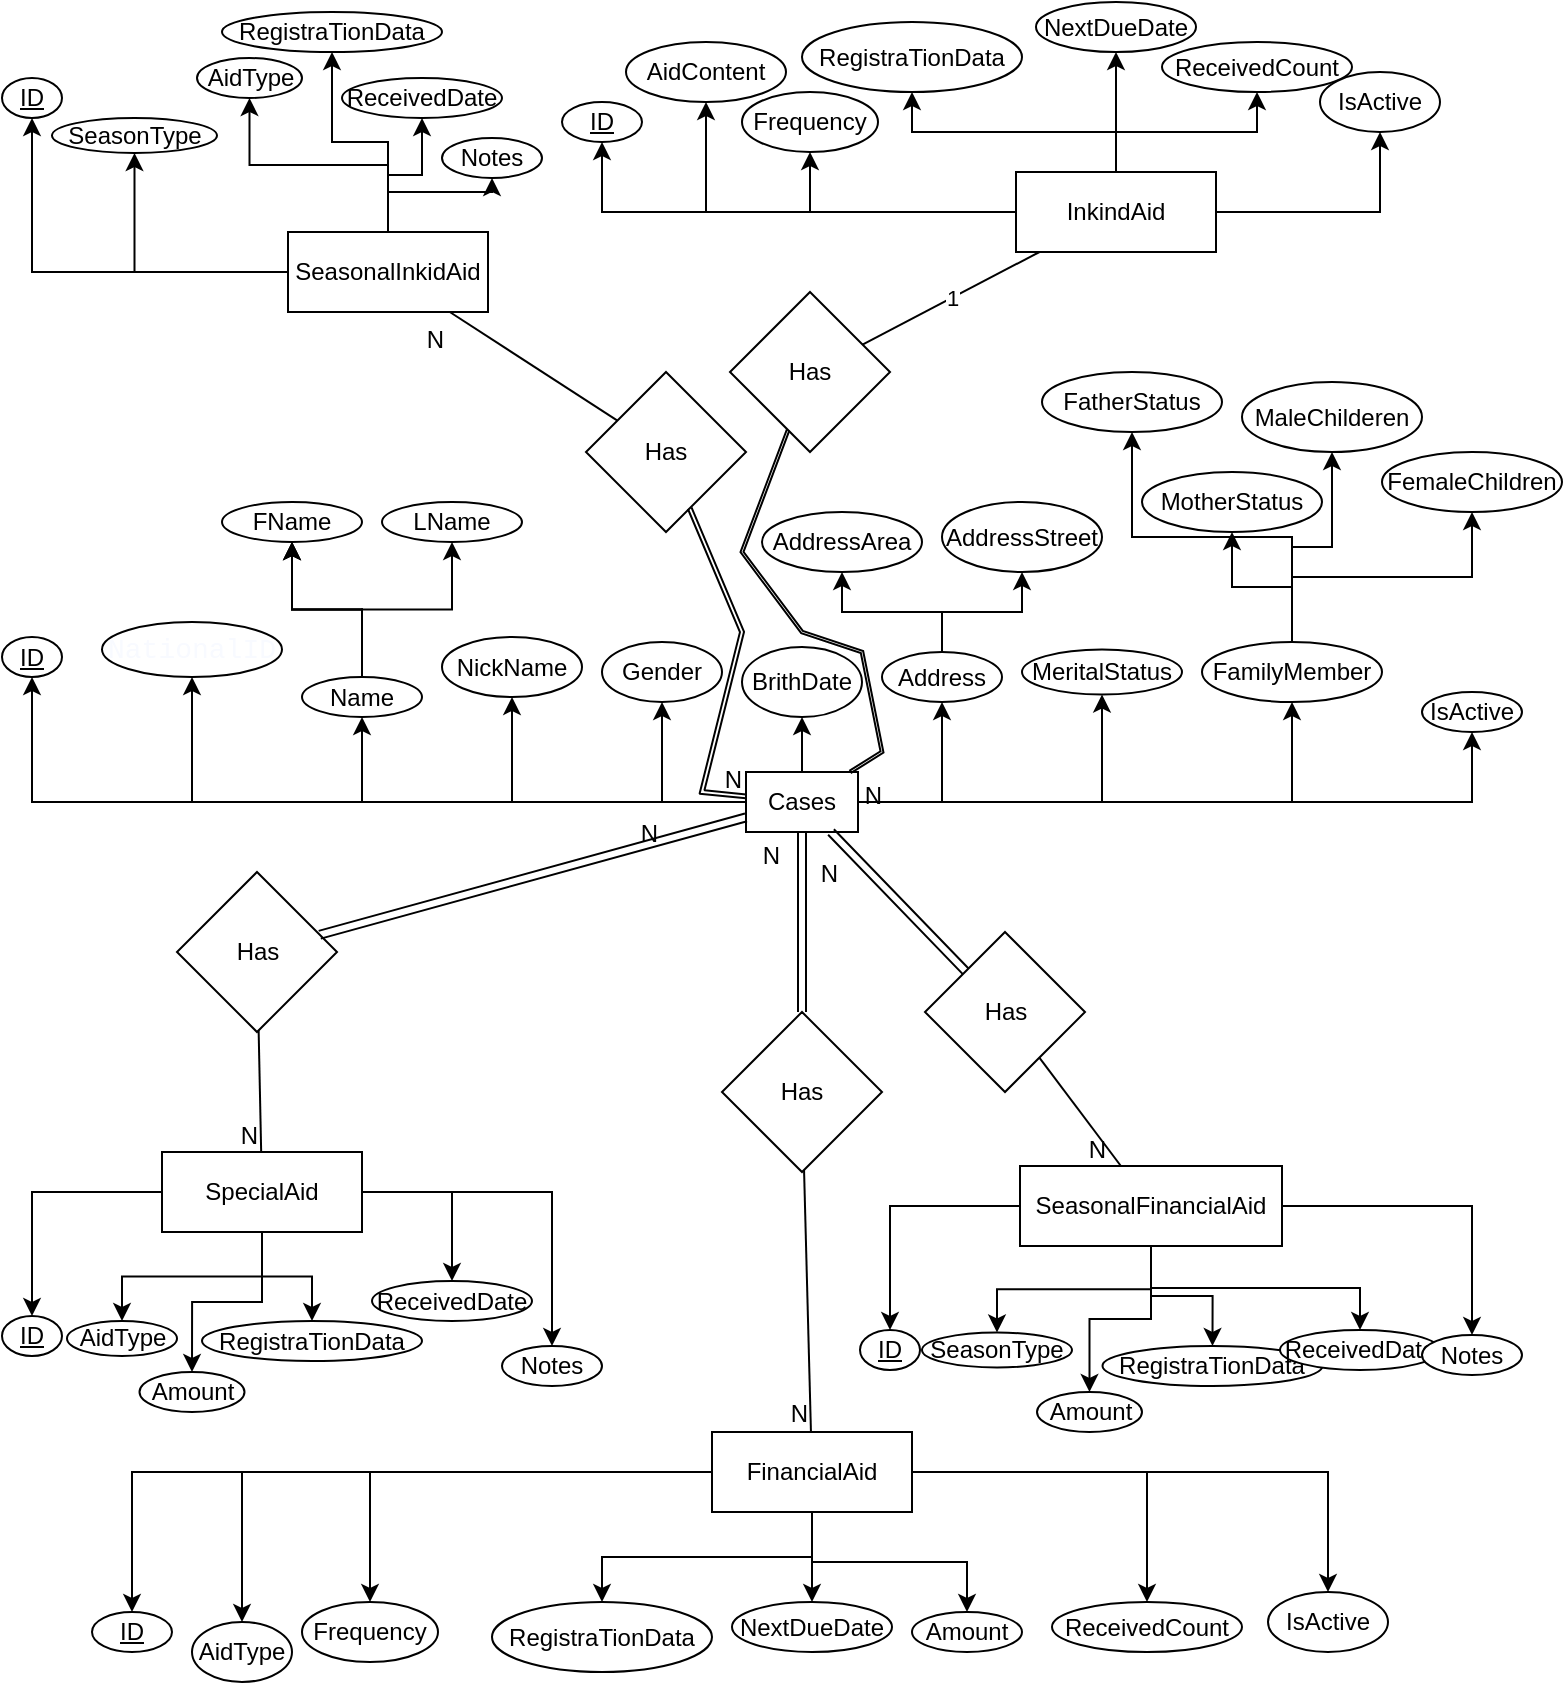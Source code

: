 <mxfile version="26.0.4">
  <diagram name="Page-1" id="your-diagram-id">
    <mxGraphModel dx="1434" dy="1004" grid="1" gridSize="10" guides="1" tooltips="1" connect="1" arrows="1" fold="1" page="1" pageScale="1" pageWidth="827" pageHeight="1169" math="0" shadow="0">
      <root>
        <mxCell id="0" />
        <mxCell id="1" parent="0" />
        <mxCell id="GWlqCkTJO8TFrTIhKG0h-7" value="" style="edgeStyle=orthogonalEdgeStyle;rounded=0;orthogonalLoop=1;jettySize=auto;html=1;" parent="1" source="GWlqCkTJO8TFrTIhKG0h-1" target="GWlqCkTJO8TFrTIhKG0h-6" edge="1">
          <mxGeometry relative="1" as="geometry" />
        </mxCell>
        <mxCell id="GWlqCkTJO8TFrTIhKG0h-9" value="" style="edgeStyle=orthogonalEdgeStyle;rounded=0;orthogonalLoop=1;jettySize=auto;html=1;" parent="1" source="GWlqCkTJO8TFrTIhKG0h-1" target="GWlqCkTJO8TFrTIhKG0h-8" edge="1">
          <mxGeometry relative="1" as="geometry" />
        </mxCell>
        <mxCell id="GWlqCkTJO8TFrTIhKG0h-11" value="" style="edgeStyle=orthogonalEdgeStyle;rounded=0;orthogonalLoop=1;jettySize=auto;html=1;" parent="1" source="GWlqCkTJO8TFrTIhKG0h-1" target="GWlqCkTJO8TFrTIhKG0h-10" edge="1">
          <mxGeometry relative="1" as="geometry" />
        </mxCell>
        <mxCell id="GWlqCkTJO8TFrTIhKG0h-23" value="" style="edgeStyle=orthogonalEdgeStyle;rounded=0;orthogonalLoop=1;jettySize=auto;html=1;" parent="1" source="GWlqCkTJO8TFrTIhKG0h-1" target="GWlqCkTJO8TFrTIhKG0h-22" edge="1">
          <mxGeometry relative="1" as="geometry" />
        </mxCell>
        <mxCell id="GWlqCkTJO8TFrTIhKG0h-25" value="" style="edgeStyle=orthogonalEdgeStyle;rounded=0;orthogonalLoop=1;jettySize=auto;html=1;" parent="1" source="GWlqCkTJO8TFrTIhKG0h-1" target="GWlqCkTJO8TFrTIhKG0h-24" edge="1">
          <mxGeometry relative="1" as="geometry" />
        </mxCell>
        <mxCell id="GWlqCkTJO8TFrTIhKG0h-27" value="" style="edgeStyle=orthogonalEdgeStyle;rounded=0;orthogonalLoop=1;jettySize=auto;html=1;" parent="1" source="GWlqCkTJO8TFrTIhKG0h-1" target="GWlqCkTJO8TFrTIhKG0h-26" edge="1">
          <mxGeometry relative="1" as="geometry" />
        </mxCell>
        <mxCell id="GWlqCkTJO8TFrTIhKG0h-29" value="" style="edgeStyle=orthogonalEdgeStyle;rounded=0;orthogonalLoop=1;jettySize=auto;html=1;" parent="1" source="GWlqCkTJO8TFrTIhKG0h-1" target="GWlqCkTJO8TFrTIhKG0h-28" edge="1">
          <mxGeometry relative="1" as="geometry" />
        </mxCell>
        <mxCell id="GWlqCkTJO8TFrTIhKG0h-35" value="" style="edgeStyle=orthogonalEdgeStyle;rounded=0;orthogonalLoop=1;jettySize=auto;html=1;" parent="1" source="GWlqCkTJO8TFrTIhKG0h-1" target="GWlqCkTJO8TFrTIhKG0h-34" edge="1">
          <mxGeometry relative="1" as="geometry" />
        </mxCell>
        <mxCell id="GWlqCkTJO8TFrTIhKG0h-37" value="" style="edgeStyle=orthogonalEdgeStyle;rounded=0;orthogonalLoop=1;jettySize=auto;html=1;" parent="1" source="GWlqCkTJO8TFrTIhKG0h-1" target="GWlqCkTJO8TFrTIhKG0h-36" edge="1">
          <mxGeometry relative="1" as="geometry" />
        </mxCell>
        <mxCell id="GWlqCkTJO8TFrTIhKG0h-47" value="" style="edgeStyle=orthogonalEdgeStyle;rounded=0;orthogonalLoop=1;jettySize=auto;html=1;" parent="1" source="GWlqCkTJO8TFrTIhKG0h-1" target="GWlqCkTJO8TFrTIhKG0h-46" edge="1">
          <mxGeometry relative="1" as="geometry" />
        </mxCell>
        <mxCell id="GWlqCkTJO8TFrTIhKG0h-1" value="Cases" style="rounded=0;whiteSpace=wrap;html=1;" parent="1" vertex="1">
          <mxGeometry x="382" y="600" width="56" height="30" as="geometry" />
        </mxCell>
        <mxCell id="GWlqCkTJO8TFrTIhKG0h-6" value="&lt;u&gt;ID&lt;/u&gt;" style="ellipse;whiteSpace=wrap;html=1;rounded=0;rotation=0;" parent="1" vertex="1">
          <mxGeometry x="10" y="532.5" width="30" height="20" as="geometry" />
        </mxCell>
        <mxCell id="GWlqCkTJO8TFrTIhKG0h-8" value="&lt;span style=&quot;color: rgb(248, 250, 255); font-family: Menlo, &amp;quot;Roboto Mono&amp;quot;, &amp;quot;Courier New&amp;quot;, Courier, monospace, Inter, sans-serif; font-size: 14.002px; text-align: left;&quot;&gt;NationalID&lt;/span&gt;" style="ellipse;whiteSpace=wrap;html=1;rounded=0;" parent="1" vertex="1">
          <mxGeometry x="60" y="525" width="90" height="27.5" as="geometry" />
        </mxCell>
        <mxCell id="GWlqCkTJO8TFrTIhKG0h-17" value="" style="edgeStyle=orthogonalEdgeStyle;rounded=0;orthogonalLoop=1;jettySize=auto;html=1;" parent="1" source="GWlqCkTJO8TFrTIhKG0h-10" target="GWlqCkTJO8TFrTIhKG0h-16" edge="1">
          <mxGeometry relative="1" as="geometry" />
        </mxCell>
        <mxCell id="GWlqCkTJO8TFrTIhKG0h-18" value="" style="edgeStyle=orthogonalEdgeStyle;rounded=0;orthogonalLoop=1;jettySize=auto;html=1;" parent="1" source="GWlqCkTJO8TFrTIhKG0h-10" target="GWlqCkTJO8TFrTIhKG0h-16" edge="1">
          <mxGeometry relative="1" as="geometry" />
        </mxCell>
        <mxCell id="GWlqCkTJO8TFrTIhKG0h-19" value="" style="edgeStyle=orthogonalEdgeStyle;rounded=0;orthogonalLoop=1;jettySize=auto;html=1;" parent="1" source="GWlqCkTJO8TFrTIhKG0h-10" target="GWlqCkTJO8TFrTIhKG0h-16" edge="1">
          <mxGeometry relative="1" as="geometry" />
        </mxCell>
        <mxCell id="GWlqCkTJO8TFrTIhKG0h-21" value="" style="edgeStyle=orthogonalEdgeStyle;rounded=0;orthogonalLoop=1;jettySize=auto;html=1;" parent="1" source="GWlqCkTJO8TFrTIhKG0h-10" target="GWlqCkTJO8TFrTIhKG0h-20" edge="1">
          <mxGeometry relative="1" as="geometry" />
        </mxCell>
        <mxCell id="GWlqCkTJO8TFrTIhKG0h-10" value="Name" style="ellipse;whiteSpace=wrap;html=1;rounded=0;" parent="1" vertex="1">
          <mxGeometry x="160" y="552.5" width="60" height="20" as="geometry" />
        </mxCell>
        <mxCell id="GWlqCkTJO8TFrTIhKG0h-16" value="FName" style="ellipse;whiteSpace=wrap;html=1;rounded=0;" parent="1" vertex="1">
          <mxGeometry x="120" y="465" width="70" height="20" as="geometry" />
        </mxCell>
        <mxCell id="GWlqCkTJO8TFrTIhKG0h-20" value="LName" style="ellipse;whiteSpace=wrap;html=1;rounded=0;" parent="1" vertex="1">
          <mxGeometry x="200" y="465" width="70" height="20" as="geometry" />
        </mxCell>
        <mxCell id="GWlqCkTJO8TFrTIhKG0h-22" value="NickName" style="ellipse;whiteSpace=wrap;html=1;rounded=0;" parent="1" vertex="1">
          <mxGeometry x="230" y="532.5" width="70" height="30" as="geometry" />
        </mxCell>
        <mxCell id="GWlqCkTJO8TFrTIhKG0h-24" value="Gender" style="ellipse;whiteSpace=wrap;html=1;rounded=0;" parent="1" vertex="1">
          <mxGeometry x="310" y="535" width="60" height="30" as="geometry" />
        </mxCell>
        <mxCell id="GWlqCkTJO8TFrTIhKG0h-26" value="BrithDate" style="ellipse;whiteSpace=wrap;html=1;rounded=0;" parent="1" vertex="1">
          <mxGeometry x="380" y="537.5" width="60" height="35" as="geometry" />
        </mxCell>
        <mxCell id="GWlqCkTJO8TFrTIhKG0h-31" value="" style="edgeStyle=orthogonalEdgeStyle;rounded=0;orthogonalLoop=1;jettySize=auto;html=1;" parent="1" source="GWlqCkTJO8TFrTIhKG0h-28" target="GWlqCkTJO8TFrTIhKG0h-30" edge="1">
          <mxGeometry relative="1" as="geometry" />
        </mxCell>
        <mxCell id="GWlqCkTJO8TFrTIhKG0h-33" value="" style="edgeStyle=orthogonalEdgeStyle;rounded=0;orthogonalLoop=1;jettySize=auto;html=1;" parent="1" source="GWlqCkTJO8TFrTIhKG0h-28" target="GWlqCkTJO8TFrTIhKG0h-32" edge="1">
          <mxGeometry relative="1" as="geometry" />
        </mxCell>
        <mxCell id="GWlqCkTJO8TFrTIhKG0h-28" value="Address" style="ellipse;whiteSpace=wrap;html=1;rounded=0;" parent="1" vertex="1">
          <mxGeometry x="450" y="540" width="60" height="25" as="geometry" />
        </mxCell>
        <mxCell id="GWlqCkTJO8TFrTIhKG0h-30" value="AddressArea" style="ellipse;whiteSpace=wrap;html=1;rounded=0;" parent="1" vertex="1">
          <mxGeometry x="390" y="470" width="80" height="30" as="geometry" />
        </mxCell>
        <mxCell id="GWlqCkTJO8TFrTIhKG0h-32" value="AddressStreet" style="ellipse;whiteSpace=wrap;html=1;rounded=0;" parent="1" vertex="1">
          <mxGeometry x="480" y="465" width="80" height="35" as="geometry" />
        </mxCell>
        <mxCell id="GWlqCkTJO8TFrTIhKG0h-34" value="MeritalStatus" style="ellipse;whiteSpace=wrap;html=1;rounded=0;" parent="1" vertex="1">
          <mxGeometry x="520" y="538.75" width="80" height="22.5" as="geometry" />
        </mxCell>
        <mxCell id="GWlqCkTJO8TFrTIhKG0h-39" value="" style="edgeStyle=orthogonalEdgeStyle;rounded=0;orthogonalLoop=1;jettySize=auto;html=1;" parent="1" source="GWlqCkTJO8TFrTIhKG0h-36" target="GWlqCkTJO8TFrTIhKG0h-38" edge="1">
          <mxGeometry relative="1" as="geometry" />
        </mxCell>
        <mxCell id="GWlqCkTJO8TFrTIhKG0h-41" value="" style="edgeStyle=orthogonalEdgeStyle;rounded=0;orthogonalLoop=1;jettySize=auto;html=1;" parent="1" source="GWlqCkTJO8TFrTIhKG0h-36" target="GWlqCkTJO8TFrTIhKG0h-40" edge="1">
          <mxGeometry relative="1" as="geometry" />
        </mxCell>
        <mxCell id="GWlqCkTJO8TFrTIhKG0h-43" value="" style="edgeStyle=orthogonalEdgeStyle;rounded=0;orthogonalLoop=1;jettySize=auto;html=1;" parent="1" source="GWlqCkTJO8TFrTIhKG0h-36" target="GWlqCkTJO8TFrTIhKG0h-42" edge="1">
          <mxGeometry relative="1" as="geometry" />
        </mxCell>
        <mxCell id="GWlqCkTJO8TFrTIhKG0h-45" value="" style="edgeStyle=orthogonalEdgeStyle;rounded=0;orthogonalLoop=1;jettySize=auto;html=1;" parent="1" source="GWlqCkTJO8TFrTIhKG0h-36" target="GWlqCkTJO8TFrTIhKG0h-44" edge="1">
          <mxGeometry relative="1" as="geometry" />
        </mxCell>
        <mxCell id="GWlqCkTJO8TFrTIhKG0h-36" value="FamilyMember" style="ellipse;whiteSpace=wrap;html=1;rounded=0;" parent="1" vertex="1">
          <mxGeometry x="610" y="535" width="90" height="30" as="geometry" />
        </mxCell>
        <mxCell id="GWlqCkTJO8TFrTIhKG0h-38" value="FatherStatus" style="ellipse;whiteSpace=wrap;html=1;rounded=0;" parent="1" vertex="1">
          <mxGeometry x="530" y="400" width="90" height="30" as="geometry" />
        </mxCell>
        <mxCell id="GWlqCkTJO8TFrTIhKG0h-40" value="MotherStatus" style="ellipse;whiteSpace=wrap;html=1;rounded=0;" parent="1" vertex="1">
          <mxGeometry x="580" y="450" width="90" height="30" as="geometry" />
        </mxCell>
        <mxCell id="GWlqCkTJO8TFrTIhKG0h-42" value="MaleChilderen" style="ellipse;whiteSpace=wrap;html=1;rounded=0;" parent="1" vertex="1">
          <mxGeometry x="630" y="405" width="90" height="35" as="geometry" />
        </mxCell>
        <mxCell id="GWlqCkTJO8TFrTIhKG0h-44" value="FemaleChildren" style="ellipse;whiteSpace=wrap;html=1;rounded=0;" parent="1" vertex="1">
          <mxGeometry x="700" y="440" width="90" height="30" as="geometry" />
        </mxCell>
        <mxCell id="GWlqCkTJO8TFrTIhKG0h-46" value="IsActive" style="ellipse;whiteSpace=wrap;html=1;rounded=0;" parent="1" vertex="1">
          <mxGeometry x="720" y="560" width="50" height="20" as="geometry" />
        </mxCell>
        <mxCell id="GWlqCkTJO8TFrTIhKG0h-51" value="" style="edgeStyle=orthogonalEdgeStyle;rounded=0;orthogonalLoop=1;jettySize=auto;html=1;" parent="1" source="GWlqCkTJO8TFrTIhKG0h-49" target="GWlqCkTJO8TFrTIhKG0h-50" edge="1">
          <mxGeometry relative="1" as="geometry" />
        </mxCell>
        <mxCell id="GWlqCkTJO8TFrTIhKG0h-53" value="" style="edgeStyle=orthogonalEdgeStyle;rounded=0;orthogonalLoop=1;jettySize=auto;html=1;" parent="1" source="GWlqCkTJO8TFrTIhKG0h-49" target="GWlqCkTJO8TFrTIhKG0h-52" edge="1">
          <mxGeometry relative="1" as="geometry" />
        </mxCell>
        <mxCell id="GWlqCkTJO8TFrTIhKG0h-55" value="" style="edgeStyle=orthogonalEdgeStyle;rounded=0;orthogonalLoop=1;jettySize=auto;html=1;" parent="1" source="GWlqCkTJO8TFrTIhKG0h-49" target="GWlqCkTJO8TFrTIhKG0h-54" edge="1">
          <mxGeometry relative="1" as="geometry" />
        </mxCell>
        <mxCell id="GWlqCkTJO8TFrTIhKG0h-57" value="" style="edgeStyle=orthogonalEdgeStyle;rounded=0;orthogonalLoop=1;jettySize=auto;html=1;" parent="1" source="GWlqCkTJO8TFrTIhKG0h-49" target="GWlqCkTJO8TFrTIhKG0h-56" edge="1">
          <mxGeometry relative="1" as="geometry" />
        </mxCell>
        <mxCell id="GWlqCkTJO8TFrTIhKG0h-59" value="" style="edgeStyle=orthogonalEdgeStyle;rounded=0;orthogonalLoop=1;jettySize=auto;html=1;" parent="1" source="GWlqCkTJO8TFrTIhKG0h-49" target="GWlqCkTJO8TFrTIhKG0h-58" edge="1">
          <mxGeometry relative="1" as="geometry" />
        </mxCell>
        <mxCell id="GWlqCkTJO8TFrTIhKG0h-61" value="" style="edgeStyle=orthogonalEdgeStyle;rounded=0;orthogonalLoop=1;jettySize=auto;html=1;" parent="1" source="GWlqCkTJO8TFrTIhKG0h-49" target="GWlqCkTJO8TFrTIhKG0h-60" edge="1">
          <mxGeometry relative="1" as="geometry" />
        </mxCell>
        <mxCell id="GWlqCkTJO8TFrTIhKG0h-65" value="" style="edgeStyle=orthogonalEdgeStyle;rounded=0;orthogonalLoop=1;jettySize=auto;html=1;" parent="1" source="GWlqCkTJO8TFrTIhKG0h-49" target="GWlqCkTJO8TFrTIhKG0h-64" edge="1">
          <mxGeometry relative="1" as="geometry" />
        </mxCell>
        <mxCell id="GWlqCkTJO8TFrTIhKG0h-67" value="" style="edgeStyle=orthogonalEdgeStyle;rounded=0;orthogonalLoop=1;jettySize=auto;html=1;" parent="1" source="GWlqCkTJO8TFrTIhKG0h-49" target="GWlqCkTJO8TFrTIhKG0h-66" edge="1">
          <mxGeometry relative="1" as="geometry" />
        </mxCell>
        <mxCell id="GWlqCkTJO8TFrTIhKG0h-49" value="FinancialAid" style="whiteSpace=wrap;html=1;align=center;" parent="1" vertex="1">
          <mxGeometry x="365" y="930" width="100" height="40" as="geometry" />
        </mxCell>
        <mxCell id="GWlqCkTJO8TFrTIhKG0h-50" value="ID" style="ellipse;whiteSpace=wrap;html=1;fontStyle=4" parent="1" vertex="1">
          <mxGeometry x="55" y="1020" width="40" height="20" as="geometry" />
        </mxCell>
        <mxCell id="GWlqCkTJO8TFrTIhKG0h-52" value="AidType" style="ellipse;whiteSpace=wrap;html=1;" parent="1" vertex="1">
          <mxGeometry x="105" y="1025" width="50" height="30" as="geometry" />
        </mxCell>
        <mxCell id="GWlqCkTJO8TFrTIhKG0h-54" value="Frequency" style="ellipse;whiteSpace=wrap;html=1;" parent="1" vertex="1">
          <mxGeometry x="160" y="1015" width="68" height="30" as="geometry" />
        </mxCell>
        <mxCell id="GWlqCkTJO8TFrTIhKG0h-56" value="RegistraTionData" style="ellipse;whiteSpace=wrap;html=1;" parent="1" vertex="1">
          <mxGeometry x="255" y="1015" width="110" height="35" as="geometry" />
        </mxCell>
        <mxCell id="GWlqCkTJO8TFrTIhKG0h-58" value="NextDueDate" style="ellipse;whiteSpace=wrap;html=1;rotation=0;" parent="1" vertex="1">
          <mxGeometry x="375" y="1015" width="80" height="25" as="geometry" />
        </mxCell>
        <mxCell id="GWlqCkTJO8TFrTIhKG0h-60" value="Amount" style="ellipse;whiteSpace=wrap;html=1;" parent="1" vertex="1">
          <mxGeometry x="465" y="1020" width="55" height="20" as="geometry" />
        </mxCell>
        <mxCell id="GWlqCkTJO8TFrTIhKG0h-64" value="ReceivedCount" style="ellipse;whiteSpace=wrap;html=1;" parent="1" vertex="1">
          <mxGeometry x="535" y="1015" width="95" height="25" as="geometry" />
        </mxCell>
        <mxCell id="GWlqCkTJO8TFrTIhKG0h-66" value="IsActive" style="ellipse;whiteSpace=wrap;html=1;" parent="1" vertex="1">
          <mxGeometry x="643" y="1010" width="60" height="30" as="geometry" />
        </mxCell>
        <mxCell id="GWlqCkTJO8TFrTIhKG0h-70" value="Has" style="rhombus;whiteSpace=wrap;html=1;" parent="1" vertex="1">
          <mxGeometry x="370" y="720" width="80" height="80" as="geometry" />
        </mxCell>
        <mxCell id="GWlqCkTJO8TFrTIhKG0h-75" value="" style="shape=link;html=1;rounded=0;" parent="1" source="GWlqCkTJO8TFrTIhKG0h-70" target="GWlqCkTJO8TFrTIhKG0h-1" edge="1">
          <mxGeometry relative="1" as="geometry">
            <mxPoint x="410" y="760" as="sourcePoint" />
            <mxPoint x="410" y="620" as="targetPoint" />
          </mxGeometry>
        </mxCell>
        <mxCell id="GWlqCkTJO8TFrTIhKG0h-76" value="N" style="resizable=0;html=1;whiteSpace=wrap;align=right;verticalAlign=bottom;" parent="GWlqCkTJO8TFrTIhKG0h-75" connectable="0" vertex="1">
          <mxGeometry x="1" relative="1" as="geometry">
            <mxPoint x="-10" y="20" as="offset" />
          </mxGeometry>
        </mxCell>
        <mxCell id="GWlqCkTJO8TFrTIhKG0h-80" value="" style="endArrow=none;html=1;rounded=0;" parent="1" source="GWlqCkTJO8TFrTIhKG0h-70" target="GWlqCkTJO8TFrTIhKG0h-49" edge="1">
          <mxGeometry relative="1" as="geometry">
            <mxPoint x="220" y="820" as="sourcePoint" />
            <mxPoint x="380" y="820" as="targetPoint" />
          </mxGeometry>
        </mxCell>
        <mxCell id="GWlqCkTJO8TFrTIhKG0h-81" value="N" style="resizable=0;html=1;whiteSpace=wrap;align=right;verticalAlign=bottom;" parent="GWlqCkTJO8TFrTIhKG0h-80" connectable="0" vertex="1">
          <mxGeometry x="1" relative="1" as="geometry" />
        </mxCell>
        <mxCell id="GWlqCkTJO8TFrTIhKG0h-82" value="" style="edgeStyle=orthogonalEdgeStyle;rounded=0;orthogonalLoop=1;jettySize=auto;html=1;" parent="1" source="GWlqCkTJO8TFrTIhKG0h-90" target="GWlqCkTJO8TFrTIhKG0h-91" edge="1">
          <mxGeometry relative="1" as="geometry" />
        </mxCell>
        <mxCell id="GWlqCkTJO8TFrTIhKG0h-83" value="" style="edgeStyle=orthogonalEdgeStyle;rounded=0;orthogonalLoop=1;jettySize=auto;html=1;" parent="1" source="GWlqCkTJO8TFrTIhKG0h-90" target="GWlqCkTJO8TFrTIhKG0h-92" edge="1">
          <mxGeometry relative="1" as="geometry" />
        </mxCell>
        <mxCell id="GWlqCkTJO8TFrTIhKG0h-84" value="" style="edgeStyle=orthogonalEdgeStyle;rounded=0;orthogonalLoop=1;jettySize=auto;html=1;" parent="1" source="GWlqCkTJO8TFrTIhKG0h-90" target="GWlqCkTJO8TFrTIhKG0h-93" edge="1">
          <mxGeometry relative="1" as="geometry" />
        </mxCell>
        <mxCell id="GWlqCkTJO8TFrTIhKG0h-86" value="" style="edgeStyle=orthogonalEdgeStyle;rounded=0;orthogonalLoop=1;jettySize=auto;html=1;" parent="1" source="GWlqCkTJO8TFrTIhKG0h-90" target="GWlqCkTJO8TFrTIhKG0h-95" edge="1">
          <mxGeometry relative="1" as="geometry" />
        </mxCell>
        <mxCell id="GWlqCkTJO8TFrTIhKG0h-88" value="" style="edgeStyle=orthogonalEdgeStyle;rounded=0;orthogonalLoop=1;jettySize=auto;html=1;" parent="1" source="GWlqCkTJO8TFrTIhKG0h-90" target="GWlqCkTJO8TFrTIhKG0h-97" edge="1">
          <mxGeometry relative="1" as="geometry" />
        </mxCell>
        <mxCell id="GWlqCkTJO8TFrTIhKG0h-89" value="" style="edgeStyle=orthogonalEdgeStyle;rounded=0;orthogonalLoop=1;jettySize=auto;html=1;" parent="1" source="GWlqCkTJO8TFrTIhKG0h-90" target="GWlqCkTJO8TFrTIhKG0h-98" edge="1">
          <mxGeometry relative="1" as="geometry" />
        </mxCell>
        <mxCell id="GWlqCkTJO8TFrTIhKG0h-168" style="edgeStyle=orthogonalEdgeStyle;rounded=0;orthogonalLoop=1;jettySize=auto;html=1;fontFamily=Helvetica;fontSize=12;fontColor=default;" parent="1" source="GWlqCkTJO8TFrTIhKG0h-90" target="GWlqCkTJO8TFrTIhKG0h-94" edge="1">
          <mxGeometry relative="1" as="geometry" />
        </mxCell>
        <mxCell id="GWlqCkTJO8TFrTIhKG0h-90" value="InkindAid" style="whiteSpace=wrap;html=1;align=center;" parent="1" vertex="1">
          <mxGeometry x="517" y="300" width="100" height="40" as="geometry" />
        </mxCell>
        <mxCell id="GWlqCkTJO8TFrTIhKG0h-91" value="ID" style="ellipse;whiteSpace=wrap;html=1;fontStyle=4" parent="1" vertex="1">
          <mxGeometry x="290" y="265" width="40" height="20" as="geometry" />
        </mxCell>
        <mxCell id="GWlqCkTJO8TFrTIhKG0h-92" value="AidContent" style="ellipse;whiteSpace=wrap;html=1;" parent="1" vertex="1">
          <mxGeometry x="322" y="235" width="80" height="30" as="geometry" />
        </mxCell>
        <mxCell id="GWlqCkTJO8TFrTIhKG0h-93" value="Frequency" style="ellipse;whiteSpace=wrap;html=1;" parent="1" vertex="1">
          <mxGeometry x="380" y="260" width="68" height="30" as="geometry" />
        </mxCell>
        <mxCell id="GWlqCkTJO8TFrTIhKG0h-94" value="RegistraTionData" style="ellipse;whiteSpace=wrap;html=1;" parent="1" vertex="1">
          <mxGeometry x="410" y="225" width="110" height="35" as="geometry" />
        </mxCell>
        <mxCell id="GWlqCkTJO8TFrTIhKG0h-95" value="NextDueDate" style="ellipse;whiteSpace=wrap;html=1;" parent="1" vertex="1">
          <mxGeometry x="527" y="215" width="80" height="25" as="geometry" />
        </mxCell>
        <mxCell id="GWlqCkTJO8TFrTIhKG0h-97" value="ReceivedCount" style="ellipse;whiteSpace=wrap;html=1;" parent="1" vertex="1">
          <mxGeometry x="590" y="235" width="95" height="25" as="geometry" />
        </mxCell>
        <mxCell id="GWlqCkTJO8TFrTIhKG0h-98" value="IsActive" style="ellipse;whiteSpace=wrap;html=1;" parent="1" vertex="1">
          <mxGeometry x="669" y="250" width="60" height="30" as="geometry" />
        </mxCell>
        <mxCell id="GWlqCkTJO8TFrTIhKG0h-101" value="Has" style="rhombus;whiteSpace=wrap;html=1;" parent="1" vertex="1">
          <mxGeometry x="374" y="360" width="80" height="80" as="geometry" />
        </mxCell>
        <mxCell id="GWlqCkTJO8TFrTIhKG0h-102" value="" style="shape=link;html=1;rounded=0;width=1.333;" parent="1" source="GWlqCkTJO8TFrTIhKG0h-101" target="GWlqCkTJO8TFrTIhKG0h-1" edge="1">
          <mxGeometry relative="1" as="geometry">
            <mxPoint x="603" y="790" as="sourcePoint" />
            <mxPoint x="460" y="670" as="targetPoint" />
            <Array as="points">
              <mxPoint x="380" y="490" />
              <mxPoint x="410" y="530" />
              <mxPoint x="440" y="540" />
              <mxPoint x="450" y="590" />
            </Array>
          </mxGeometry>
        </mxCell>
        <mxCell id="GWlqCkTJO8TFrTIhKG0h-103" value="N" style="resizable=0;html=1;whiteSpace=wrap;align=right;verticalAlign=bottom;" parent="GWlqCkTJO8TFrTIhKG0h-102" connectable="0" vertex="1">
          <mxGeometry x="1" relative="1" as="geometry">
            <mxPoint x="17" y="21" as="offset" />
          </mxGeometry>
        </mxCell>
        <mxCell id="GWlqCkTJO8TFrTIhKG0h-104" value="1" style="endArrow=none;html=1;rounded=0;" parent="1" source="GWlqCkTJO8TFrTIhKG0h-101" target="GWlqCkTJO8TFrTIhKG0h-90" edge="1">
          <mxGeometry relative="1" as="geometry">
            <mxPoint x="-147" y="230" as="sourcePoint" />
            <mxPoint x="680" y="100" as="targetPoint" />
            <Array as="points" />
          </mxGeometry>
        </mxCell>
        <mxCell id="GWlqCkTJO8TFrTIhKG0h-108" value="" style="edgeStyle=orthogonalEdgeStyle;rounded=0;orthogonalLoop=1;jettySize=auto;html=1;" parent="1" source="GWlqCkTJO8TFrTIhKG0h-106" target="GWlqCkTJO8TFrTIhKG0h-107" edge="1">
          <mxGeometry relative="1" as="geometry" />
        </mxCell>
        <mxCell id="GWlqCkTJO8TFrTIhKG0h-110" value="" style="edgeStyle=orthogonalEdgeStyle;rounded=0;orthogonalLoop=1;jettySize=auto;html=1;fontFamily=Helvetica;fontSize=12;fontColor=default;" parent="1" source="GWlqCkTJO8TFrTIhKG0h-106" target="GWlqCkTJO8TFrTIhKG0h-109" edge="1">
          <mxGeometry relative="1" as="geometry" />
        </mxCell>
        <mxCell id="GWlqCkTJO8TFrTIhKG0h-112" value="" style="edgeStyle=orthogonalEdgeStyle;rounded=0;orthogonalLoop=1;jettySize=auto;html=1;fontFamily=Helvetica;fontSize=12;fontColor=default;" parent="1" source="GWlqCkTJO8TFrTIhKG0h-106" target="GWlqCkTJO8TFrTIhKG0h-111" edge="1">
          <mxGeometry relative="1" as="geometry" />
        </mxCell>
        <mxCell id="GWlqCkTJO8TFrTIhKG0h-117" style="edgeStyle=orthogonalEdgeStyle;rounded=0;orthogonalLoop=1;jettySize=auto;html=1;fontFamily=Helvetica;fontSize=12;fontColor=default;" parent="1" source="GWlqCkTJO8TFrTIhKG0h-106" target="GWlqCkTJO8TFrTIhKG0h-116" edge="1">
          <mxGeometry relative="1" as="geometry" />
        </mxCell>
        <mxCell id="GWlqCkTJO8TFrTIhKG0h-119" value="" style="edgeStyle=orthogonalEdgeStyle;rounded=0;orthogonalLoop=1;jettySize=auto;html=1;fontFamily=Helvetica;fontSize=12;fontColor=default;" parent="1" source="GWlqCkTJO8TFrTIhKG0h-106" target="GWlqCkTJO8TFrTIhKG0h-118" edge="1">
          <mxGeometry relative="1" as="geometry" />
        </mxCell>
        <mxCell id="GWlqCkTJO8TFrTIhKG0h-121" value="" style="edgeStyle=orthogonalEdgeStyle;rounded=0;orthogonalLoop=1;jettySize=auto;html=1;fontFamily=Helvetica;fontSize=12;fontColor=default;" parent="1" source="GWlqCkTJO8TFrTIhKG0h-106" target="GWlqCkTJO8TFrTIhKG0h-120" edge="1">
          <mxGeometry relative="1" as="geometry" />
        </mxCell>
        <mxCell id="GWlqCkTJO8TFrTIhKG0h-106" value="SpecialAid" style="whiteSpace=wrap;html=1;align=center;" parent="1" vertex="1">
          <mxGeometry x="90" y="790" width="100" height="40" as="geometry" />
        </mxCell>
        <mxCell id="GWlqCkTJO8TFrTIhKG0h-107" value="&lt;u&gt;ID&lt;/u&gt;" style="ellipse;whiteSpace=wrap;html=1;" parent="1" vertex="1">
          <mxGeometry x="10" y="872" width="30" height="20" as="geometry" />
        </mxCell>
        <mxCell id="GWlqCkTJO8TFrTIhKG0h-109" value="AidType" style="ellipse;whiteSpace=wrap;html=1;rounded=0;strokeColor=default;align=center;verticalAlign=middle;fontFamily=Helvetica;fontSize=12;fontColor=default;fillColor=default;" parent="1" vertex="1">
          <mxGeometry x="42.5" y="874.5" width="55" height="17.5" as="geometry" />
        </mxCell>
        <mxCell id="GWlqCkTJO8TFrTIhKG0h-111" value="Amount" style="ellipse;whiteSpace=wrap;html=1;" parent="1" vertex="1">
          <mxGeometry x="78.75" y="900" width="52.5" height="20" as="geometry" />
        </mxCell>
        <mxCell id="GWlqCkTJO8TFrTIhKG0h-116" value="RegistraTionData" style="ellipse;whiteSpace=wrap;html=1;" parent="1" vertex="1">
          <mxGeometry x="110" y="874.5" width="110" height="20" as="geometry" />
        </mxCell>
        <mxCell id="GWlqCkTJO8TFrTIhKG0h-118" value="ReceivedDate" style="ellipse;whiteSpace=wrap;html=1;" parent="1" vertex="1">
          <mxGeometry x="195" y="854.5" width="80" height="20" as="geometry" />
        </mxCell>
        <mxCell id="GWlqCkTJO8TFrTIhKG0h-120" value="Notes" style="ellipse;whiteSpace=wrap;html=1;" parent="1" vertex="1">
          <mxGeometry x="260" y="887" width="50" height="20" as="geometry" />
        </mxCell>
        <mxCell id="GWlqCkTJO8TFrTIhKG0h-122" value="Has" style="rhombus;whiteSpace=wrap;html=1;" parent="1" vertex="1">
          <mxGeometry x="97.5" y="650" width="80" height="80" as="geometry" />
        </mxCell>
        <mxCell id="GWlqCkTJO8TFrTIhKG0h-123" value="" style="shape=link;html=1;rounded=0;fontFamily=Helvetica;fontSize=12;fontColor=default;" parent="1" source="GWlqCkTJO8TFrTIhKG0h-122" target="GWlqCkTJO8TFrTIhKG0h-1" edge="1">
          <mxGeometry relative="1" as="geometry">
            <mxPoint x="250" y="704.7" as="sourcePoint" />
            <mxPoint x="410" y="704.7" as="targetPoint" />
          </mxGeometry>
        </mxCell>
        <mxCell id="GWlqCkTJO8TFrTIhKG0h-124" value="N" style="resizable=0;html=1;whiteSpace=wrap;align=right;verticalAlign=bottom;rounded=0;strokeColor=default;fontFamily=Helvetica;fontSize=12;fontColor=default;fillColor=default;" parent="GWlqCkTJO8TFrTIhKG0h-123" connectable="0" vertex="1">
          <mxGeometry x="1" relative="1" as="geometry">
            <mxPoint x="-42" y="17" as="offset" />
          </mxGeometry>
        </mxCell>
        <mxCell id="GWlqCkTJO8TFrTIhKG0h-127" value="" style="endArrow=none;html=1;rounded=0;" parent="1" source="GWlqCkTJO8TFrTIhKG0h-122" target="GWlqCkTJO8TFrTIhKG0h-106" edge="1">
          <mxGeometry relative="1" as="geometry">
            <mxPoint x="421" y="809" as="sourcePoint" />
            <mxPoint x="424" y="940" as="targetPoint" />
          </mxGeometry>
        </mxCell>
        <mxCell id="GWlqCkTJO8TFrTIhKG0h-128" value="N" style="resizable=0;html=1;whiteSpace=wrap;align=right;verticalAlign=bottom;" parent="GWlqCkTJO8TFrTIhKG0h-127" connectable="0" vertex="1">
          <mxGeometry x="1" relative="1" as="geometry" />
        </mxCell>
        <mxCell id="GWlqCkTJO8TFrTIhKG0h-129" value="" style="edgeStyle=orthogonalEdgeStyle;rounded=0;orthogonalLoop=1;jettySize=auto;html=1;" parent="1" source="GWlqCkTJO8TFrTIhKG0h-135" target="GWlqCkTJO8TFrTIhKG0h-136" edge="1">
          <mxGeometry relative="1" as="geometry" />
        </mxCell>
        <mxCell id="GWlqCkTJO8TFrTIhKG0h-130" value="" style="edgeStyle=orthogonalEdgeStyle;rounded=0;orthogonalLoop=1;jettySize=auto;html=1;fontFamily=Helvetica;fontSize=12;fontColor=default;" parent="1" source="GWlqCkTJO8TFrTIhKG0h-135" target="GWlqCkTJO8TFrTIhKG0h-137" edge="1">
          <mxGeometry relative="1" as="geometry" />
        </mxCell>
        <mxCell id="GWlqCkTJO8TFrTIhKG0h-131" value="" style="edgeStyle=orthogonalEdgeStyle;rounded=0;orthogonalLoop=1;jettySize=auto;html=1;fontFamily=Helvetica;fontSize=12;fontColor=default;" parent="1" source="GWlqCkTJO8TFrTIhKG0h-135" target="GWlqCkTJO8TFrTIhKG0h-138" edge="1">
          <mxGeometry relative="1" as="geometry" />
        </mxCell>
        <mxCell id="GWlqCkTJO8TFrTIhKG0h-132" style="edgeStyle=orthogonalEdgeStyle;rounded=0;orthogonalLoop=1;jettySize=auto;html=1;fontFamily=Helvetica;fontSize=12;fontColor=default;" parent="1" source="GWlqCkTJO8TFrTIhKG0h-135" target="GWlqCkTJO8TFrTIhKG0h-139" edge="1">
          <mxGeometry relative="1" as="geometry" />
        </mxCell>
        <mxCell id="GWlqCkTJO8TFrTIhKG0h-133" value="" style="edgeStyle=orthogonalEdgeStyle;rounded=0;orthogonalLoop=1;jettySize=auto;html=1;fontFamily=Helvetica;fontSize=12;fontColor=default;" parent="1" source="GWlqCkTJO8TFrTIhKG0h-135" target="GWlqCkTJO8TFrTIhKG0h-140" edge="1">
          <mxGeometry relative="1" as="geometry" />
        </mxCell>
        <mxCell id="GWlqCkTJO8TFrTIhKG0h-134" value="" style="edgeStyle=orthogonalEdgeStyle;rounded=0;orthogonalLoop=1;jettySize=auto;html=1;fontFamily=Helvetica;fontSize=12;fontColor=default;" parent="1" source="GWlqCkTJO8TFrTIhKG0h-135" target="GWlqCkTJO8TFrTIhKG0h-141" edge="1">
          <mxGeometry relative="1" as="geometry" />
        </mxCell>
        <mxCell id="GWlqCkTJO8TFrTIhKG0h-135" value="SeasonalFinancialAid" style="whiteSpace=wrap;html=1;align=center;" parent="1" vertex="1">
          <mxGeometry x="519" y="797" width="131" height="40" as="geometry" />
        </mxCell>
        <mxCell id="GWlqCkTJO8TFrTIhKG0h-136" value="&lt;u&gt;ID&lt;/u&gt;" style="ellipse;whiteSpace=wrap;html=1;" parent="1" vertex="1">
          <mxGeometry x="439" y="879" width="30" height="20" as="geometry" />
        </mxCell>
        <mxCell id="GWlqCkTJO8TFrTIhKG0h-137" value="SeasonType" style="ellipse;whiteSpace=wrap;html=1;rounded=0;strokeColor=default;align=center;verticalAlign=middle;fontFamily=Helvetica;fontSize=12;fontColor=default;fillColor=default;" parent="1" vertex="1">
          <mxGeometry x="470" y="880.25" width="75" height="17.5" as="geometry" />
        </mxCell>
        <mxCell id="GWlqCkTJO8TFrTIhKG0h-138" value="Amount" style="ellipse;whiteSpace=wrap;html=1;" parent="1" vertex="1">
          <mxGeometry x="527.5" y="910" width="52.5" height="20" as="geometry" />
        </mxCell>
        <mxCell id="GWlqCkTJO8TFrTIhKG0h-139" value="RegistraTionData" style="ellipse;whiteSpace=wrap;html=1;" parent="1" vertex="1">
          <mxGeometry x="560.25" y="887" width="110" height="20" as="geometry" />
        </mxCell>
        <mxCell id="GWlqCkTJO8TFrTIhKG0h-140" value="ReceivedDate" style="ellipse;whiteSpace=wrap;html=1;" parent="1" vertex="1">
          <mxGeometry x="649" y="879" width="80" height="20" as="geometry" />
        </mxCell>
        <mxCell id="GWlqCkTJO8TFrTIhKG0h-141" value="Notes" style="ellipse;whiteSpace=wrap;html=1;" parent="1" vertex="1">
          <mxGeometry x="720" y="881.5" width="50" height="20" as="geometry" />
        </mxCell>
        <mxCell id="GWlqCkTJO8TFrTIhKG0h-142" value="Has" style="rhombus;whiteSpace=wrap;html=1;" parent="1" vertex="1">
          <mxGeometry x="471.5" y="680" width="80" height="80" as="geometry" />
        </mxCell>
        <mxCell id="GWlqCkTJO8TFrTIhKG0h-143" value="" style="shape=link;html=1;rounded=0;fontFamily=Helvetica;fontSize=12;fontColor=default;" parent="1" source="GWlqCkTJO8TFrTIhKG0h-142" target="GWlqCkTJO8TFrTIhKG0h-1" edge="1">
          <mxGeometry relative="1" as="geometry">
            <mxPoint x="679" y="711.7" as="sourcePoint" />
            <mxPoint x="811" y="630" as="targetPoint" />
          </mxGeometry>
        </mxCell>
        <mxCell id="GWlqCkTJO8TFrTIhKG0h-144" value="N" style="resizable=0;html=1;whiteSpace=wrap;align=right;verticalAlign=bottom;rounded=0;strokeColor=default;fontFamily=Helvetica;fontSize=12;fontColor=default;fillColor=default;" parent="GWlqCkTJO8TFrTIhKG0h-143" connectable="0" vertex="1">
          <mxGeometry x="1" relative="1" as="geometry">
            <mxPoint x="5" y="30" as="offset" />
          </mxGeometry>
        </mxCell>
        <mxCell id="GWlqCkTJO8TFrTIhKG0h-145" value="" style="endArrow=none;html=1;rounded=0;" parent="1" source="GWlqCkTJO8TFrTIhKG0h-142" target="GWlqCkTJO8TFrTIhKG0h-135" edge="1">
          <mxGeometry relative="1" as="geometry">
            <mxPoint x="850" y="816" as="sourcePoint" />
            <mxPoint x="853" y="947" as="targetPoint" />
          </mxGeometry>
        </mxCell>
        <mxCell id="GWlqCkTJO8TFrTIhKG0h-146" value="N" style="resizable=0;html=1;whiteSpace=wrap;align=right;verticalAlign=bottom;" parent="GWlqCkTJO8TFrTIhKG0h-145" connectable="0" vertex="1">
          <mxGeometry x="1" relative="1" as="geometry">
            <mxPoint x="-6" as="offset" />
          </mxGeometry>
        </mxCell>
        <mxCell id="GWlqCkTJO8TFrTIhKG0h-147" value="" style="edgeStyle=orthogonalEdgeStyle;rounded=0;orthogonalLoop=1;jettySize=auto;html=1;" parent="1" source="GWlqCkTJO8TFrTIhKG0h-153" target="GWlqCkTJO8TFrTIhKG0h-154" edge="1">
          <mxGeometry relative="1" as="geometry" />
        </mxCell>
        <mxCell id="GWlqCkTJO8TFrTIhKG0h-148" value="" style="edgeStyle=orthogonalEdgeStyle;rounded=0;orthogonalLoop=1;jettySize=auto;html=1;fontFamily=Helvetica;fontSize=12;fontColor=default;" parent="1" source="GWlqCkTJO8TFrTIhKG0h-153" target="GWlqCkTJO8TFrTIhKG0h-155" edge="1">
          <mxGeometry relative="1" as="geometry" />
        </mxCell>
        <mxCell id="GWlqCkTJO8TFrTIhKG0h-149" value="" style="edgeStyle=orthogonalEdgeStyle;rounded=0;orthogonalLoop=1;jettySize=auto;html=1;fontFamily=Helvetica;fontSize=12;fontColor=default;" parent="1" source="GWlqCkTJO8TFrTIhKG0h-153" target="GWlqCkTJO8TFrTIhKG0h-156" edge="1">
          <mxGeometry relative="1" as="geometry" />
        </mxCell>
        <mxCell id="GWlqCkTJO8TFrTIhKG0h-150" style="edgeStyle=orthogonalEdgeStyle;rounded=0;orthogonalLoop=1;jettySize=auto;html=1;fontFamily=Helvetica;fontSize=12;fontColor=default;" parent="1" source="GWlqCkTJO8TFrTIhKG0h-153" target="GWlqCkTJO8TFrTIhKG0h-157" edge="1">
          <mxGeometry relative="1" as="geometry" />
        </mxCell>
        <mxCell id="GWlqCkTJO8TFrTIhKG0h-151" value="" style="edgeStyle=orthogonalEdgeStyle;rounded=0;orthogonalLoop=1;jettySize=auto;html=1;fontFamily=Helvetica;fontSize=12;fontColor=default;" parent="1" source="GWlqCkTJO8TFrTIhKG0h-153" target="GWlqCkTJO8TFrTIhKG0h-158" edge="1">
          <mxGeometry relative="1" as="geometry" />
        </mxCell>
        <mxCell id="GWlqCkTJO8TFrTIhKG0h-152" value="" style="edgeStyle=orthogonalEdgeStyle;rounded=0;orthogonalLoop=1;jettySize=auto;html=1;fontFamily=Helvetica;fontSize=12;fontColor=default;" parent="1" source="GWlqCkTJO8TFrTIhKG0h-153" target="GWlqCkTJO8TFrTIhKG0h-159" edge="1">
          <mxGeometry relative="1" as="geometry" />
        </mxCell>
        <mxCell id="GWlqCkTJO8TFrTIhKG0h-153" value="SeasonalInkidAid" style="whiteSpace=wrap;html=1;align=center;" parent="1" vertex="1">
          <mxGeometry x="153" y="330" width="100" height="40" as="geometry" />
        </mxCell>
        <mxCell id="GWlqCkTJO8TFrTIhKG0h-154" value="&lt;u&gt;ID&lt;/u&gt;" style="ellipse;whiteSpace=wrap;html=1;" parent="1" vertex="1">
          <mxGeometry x="10" y="253" width="30" height="20" as="geometry" />
        </mxCell>
        <mxCell id="GWlqCkTJO8TFrTIhKG0h-155" value="SeasonType" style="ellipse;whiteSpace=wrap;html=1;rounded=0;strokeColor=default;align=center;verticalAlign=middle;fontFamily=Helvetica;fontSize=12;fontColor=default;fillColor=default;" parent="1" vertex="1">
          <mxGeometry x="35" y="273" width="82.5" height="17.5" as="geometry" />
        </mxCell>
        <mxCell id="GWlqCkTJO8TFrTIhKG0h-156" value="AidType" style="ellipse;whiteSpace=wrap;html=1;" parent="1" vertex="1">
          <mxGeometry x="107.5" y="243" width="52.5" height="20" as="geometry" />
        </mxCell>
        <mxCell id="GWlqCkTJO8TFrTIhKG0h-157" value="RegistraTionData" style="ellipse;whiteSpace=wrap;html=1;" parent="1" vertex="1">
          <mxGeometry x="120" y="220" width="110" height="20" as="geometry" />
        </mxCell>
        <mxCell id="GWlqCkTJO8TFrTIhKG0h-158" value="ReceivedDate" style="ellipse;whiteSpace=wrap;html=1;" parent="1" vertex="1">
          <mxGeometry x="180" y="253" width="80" height="20" as="geometry" />
        </mxCell>
        <mxCell id="GWlqCkTJO8TFrTIhKG0h-159" value="Notes" style="ellipse;whiteSpace=wrap;html=1;" parent="1" vertex="1">
          <mxGeometry x="230" y="283" width="50" height="20" as="geometry" />
        </mxCell>
        <mxCell id="GWlqCkTJO8TFrTIhKG0h-160" value="Has" style="rhombus;whiteSpace=wrap;html=1;" parent="1" vertex="1">
          <mxGeometry x="302" y="400" width="80" height="80" as="geometry" />
        </mxCell>
        <mxCell id="GWlqCkTJO8TFrTIhKG0h-161" value="" style="shape=link;html=1;rounded=0;fontFamily=Helvetica;fontSize=12;fontColor=default;width=-1.94;" parent="1" source="GWlqCkTJO8TFrTIhKG0h-160" target="GWlqCkTJO8TFrTIhKG0h-1" edge="1">
          <mxGeometry relative="1" as="geometry">
            <mxPoint x="468" y="161.7" as="sourcePoint" />
            <mxPoint x="450" y="400" as="targetPoint" />
            <Array as="points">
              <mxPoint x="380" y="530" />
              <mxPoint x="360" y="610" />
            </Array>
          </mxGeometry>
        </mxCell>
        <mxCell id="GWlqCkTJO8TFrTIhKG0h-162" value="N" style="resizable=0;html=1;whiteSpace=wrap;align=right;verticalAlign=bottom;rounded=0;strokeColor=default;fontFamily=Helvetica;fontSize=12;fontColor=default;fillColor=default;" parent="GWlqCkTJO8TFrTIhKG0h-161" connectable="0" vertex="1">
          <mxGeometry x="1" relative="1" as="geometry" />
        </mxCell>
        <mxCell id="GWlqCkTJO8TFrTIhKG0h-163" value="" style="endArrow=none;html=1;rounded=0;" parent="1" source="GWlqCkTJO8TFrTIhKG0h-160" target="GWlqCkTJO8TFrTIhKG0h-153" edge="1">
          <mxGeometry relative="1" as="geometry">
            <mxPoint x="639" y="266" as="sourcePoint" />
            <mxPoint x="642" y="397" as="targetPoint" />
          </mxGeometry>
        </mxCell>
        <mxCell id="GWlqCkTJO8TFrTIhKG0h-164" value="N" style="resizable=0;html=1;whiteSpace=wrap;align=right;verticalAlign=bottom;" parent="GWlqCkTJO8TFrTIhKG0h-163" connectable="0" vertex="1">
          <mxGeometry x="1" relative="1" as="geometry">
            <mxPoint x="-1" y="23" as="offset" />
          </mxGeometry>
        </mxCell>
      </root>
    </mxGraphModel>
  </diagram>
</mxfile>
